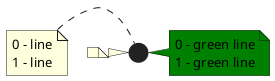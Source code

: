 @startuml Notes
note left
0 - line
1 - line
end note
note right #green
0 - green line
1 - green line
endnote
note left
end note
@enduml